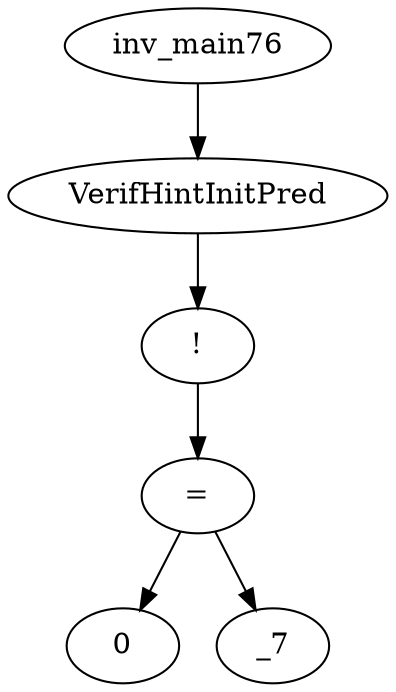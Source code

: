 digraph dag {
0 [label="inv_main76"];
1 [label="VerifHintInitPred"];
2 [label="!"];
3 [label="="];
4 [label="0"];
5 [label="_7"];
0->1
1->2
2->3
3->5
3 -> 4
}

